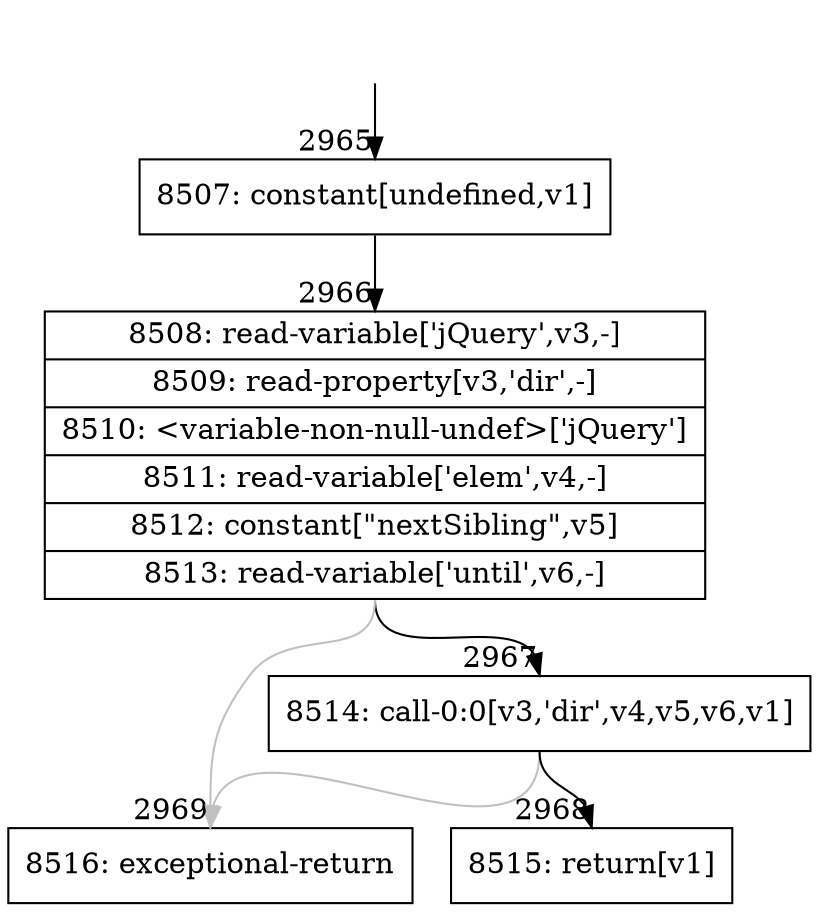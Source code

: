 digraph {
rankdir="TD"
BB_entry192[shape=none,label=""];
BB_entry192 -> BB2965 [tailport=s, headport=n, headlabel="    2965"]
BB2965 [shape=record label="{8507: constant[undefined,v1]}" ] 
BB2965 -> BB2966 [tailport=s, headport=n, headlabel="      2966"]
BB2966 [shape=record label="{8508: read-variable['jQuery',v3,-]|8509: read-property[v3,'dir',-]|8510: \<variable-non-null-undef\>['jQuery']|8511: read-variable['elem',v4,-]|8512: constant[\"nextSibling\",v5]|8513: read-variable['until',v6,-]}" ] 
BB2966 -> BB2967 [tailport=s, headport=n, headlabel="      2967"]
BB2966 -> BB2969 [tailport=s, headport=n, color=gray, headlabel="      2969"]
BB2967 [shape=record label="{8514: call-0:0[v3,'dir',v4,v5,v6,v1]}" ] 
BB2967 -> BB2968 [tailport=s, headport=n, headlabel="      2968"]
BB2967 -> BB2969 [tailport=s, headport=n, color=gray]
BB2968 [shape=record label="{8515: return[v1]}" ] 
BB2969 [shape=record label="{8516: exceptional-return}" ] 
}
